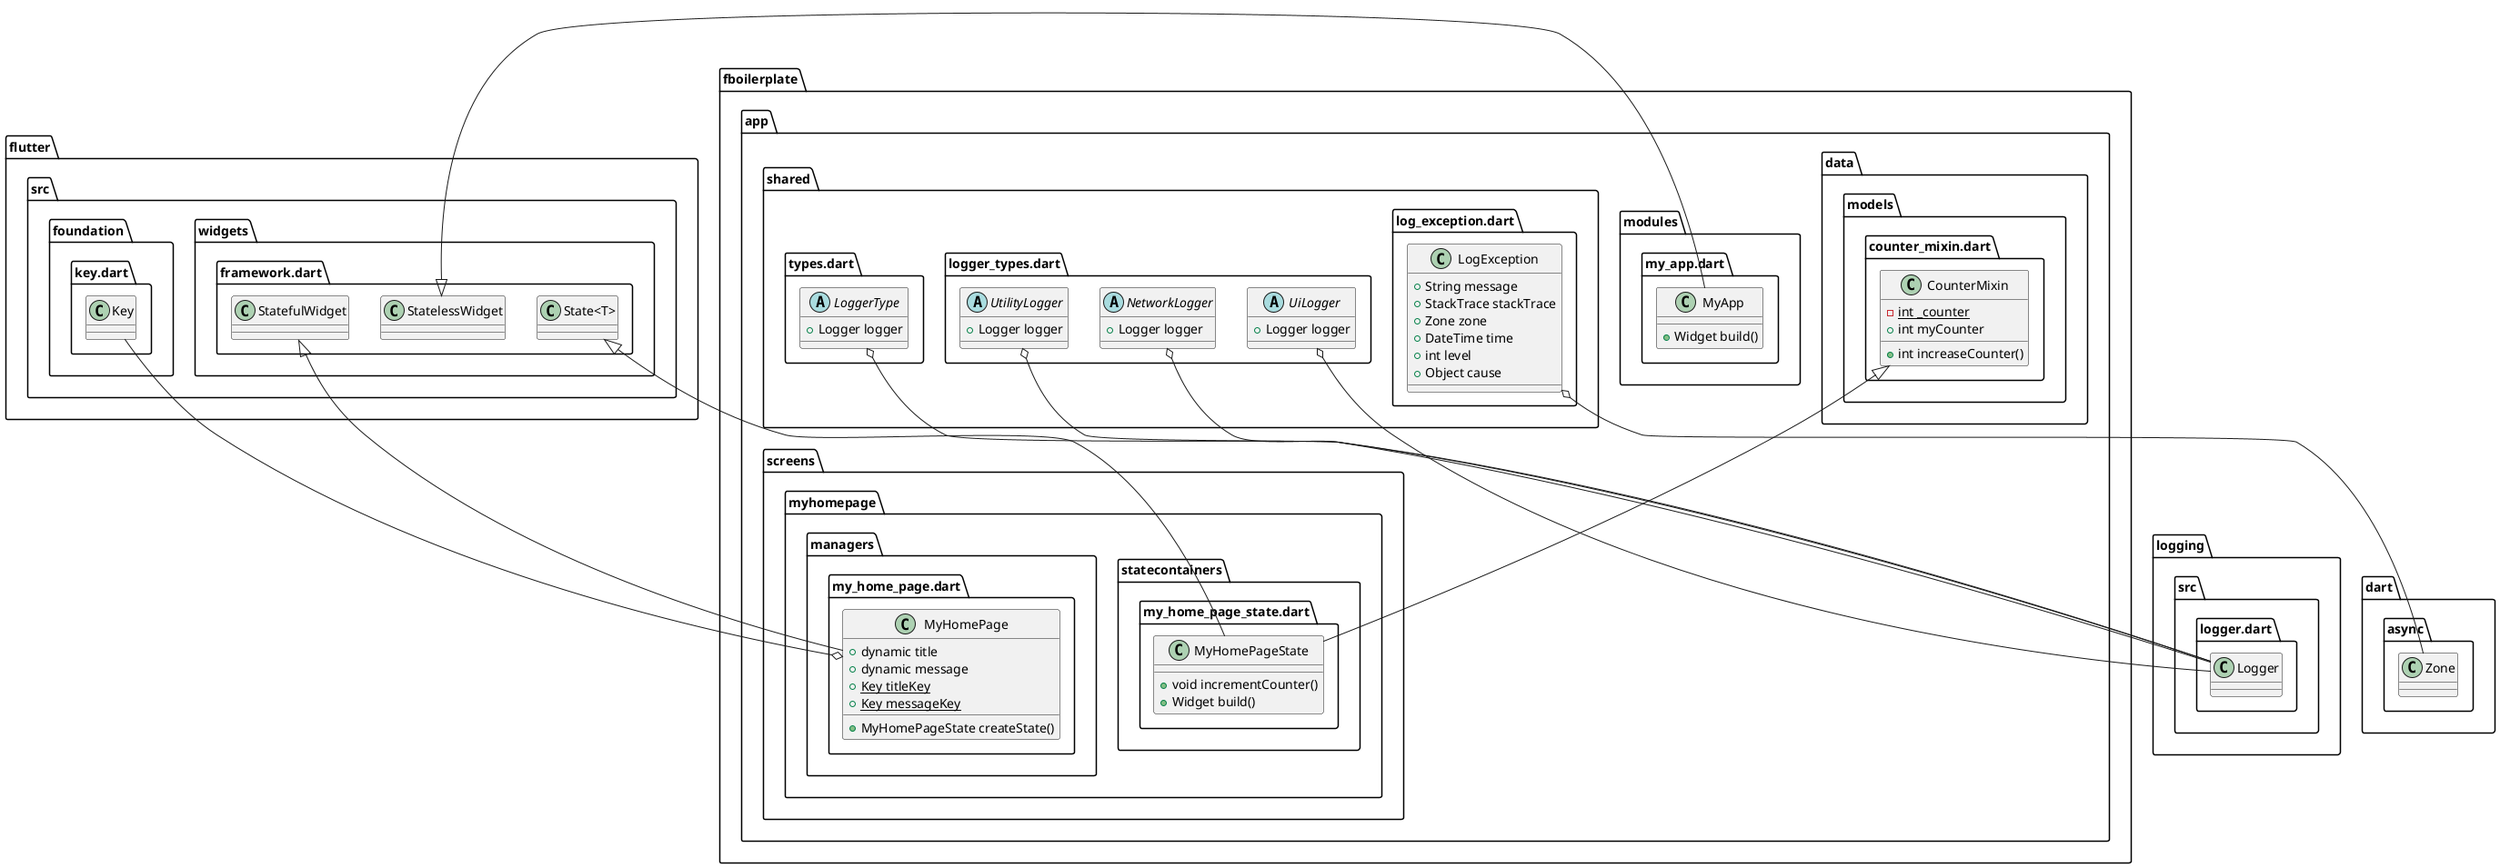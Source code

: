 @startuml
set namespaceSeparator ::

class "fboilerplate::app::data::models::counter_mixin.dart::CounterMixin" {
  {static} -int _counter
  +int myCounter
  +int increaseCounter()
}

class "fboilerplate::app::modules::my_app.dart::MyApp" {
  +Widget build()
}

"flutter::src::widgets::framework.dart::StatelessWidget" <|-- "fboilerplate::app::modules::my_app.dart::MyApp"

class "fboilerplate::app::screens::myhomepage::managers::my_home_page.dart::MyHomePage" {
  +dynamic title
  +dynamic message
  {static} +Key titleKey
  {static} +Key messageKey
  +MyHomePageState createState()
}

"fboilerplate::app::screens::myhomepage::managers::my_home_page.dart::MyHomePage" o-- "flutter::src::foundation::key.dart::Key"
"flutter::src::widgets::framework.dart::StatefulWidget" <|-- "fboilerplate::app::screens::myhomepage::managers::my_home_page.dart::MyHomePage"

class "fboilerplate::app::screens::myhomepage::statecontainers::my_home_page_state.dart::MyHomePageState" {
  +void incrementCounter()
  +Widget build()
}

"flutter::src::widgets::framework.dart::State<T>" <|-- "fboilerplate::app::screens::myhomepage::statecontainers::my_home_page_state.dart::MyHomePageState"
"fboilerplate::app::data::models::counter_mixin.dart::CounterMixin" <|-- "fboilerplate::app::screens::myhomepage::statecontainers::my_home_page_state.dart::MyHomePageState"

abstract class "fboilerplate::app::shared::logger_types.dart::UiLogger" {
  +Logger logger
}

"fboilerplate::app::shared::logger_types.dart::UiLogger" o-- "logging::src::logger.dart::Logger"

abstract class "fboilerplate::app::shared::logger_types.dart::NetworkLogger" {
  +Logger logger
}

"fboilerplate::app::shared::logger_types.dart::NetworkLogger" o-- "logging::src::logger.dart::Logger"

abstract class "fboilerplate::app::shared::logger_types.dart::UtilityLogger" {
  +Logger logger
}

"fboilerplate::app::shared::logger_types.dart::UtilityLogger" o-- "logging::src::logger.dart::Logger"

class "fboilerplate::app::shared::log_exception.dart::LogException" {
  +String message
  +StackTrace stackTrace
  +Zone zone
  +DateTime time
  +int level
  +Object cause
}

"fboilerplate::app::shared::log_exception.dart::LogException" o-- "dart::async::Zone"

abstract class "fboilerplate::app::shared::types.dart::LoggerType" {
  +Logger logger
}

"fboilerplate::app::shared::types.dart::LoggerType" o-- "logging::src::logger.dart::Logger"


@enduml